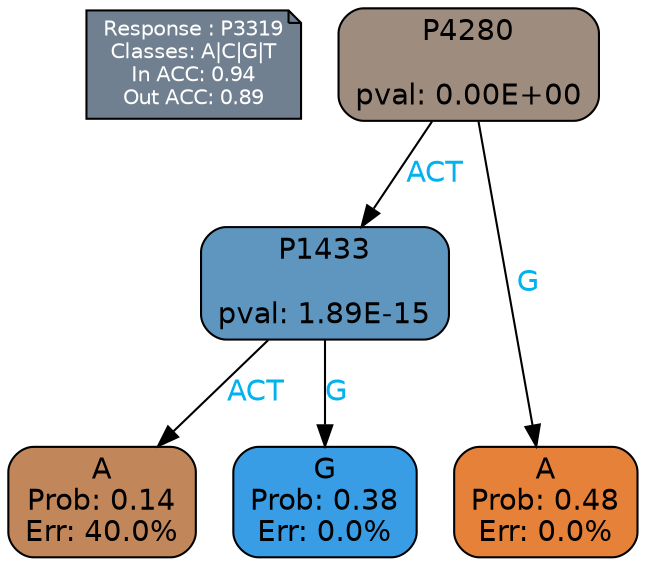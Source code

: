 digraph Tree {
node [shape=box, style="filled, rounded", color="black", fontname=helvetica] ;
graph [ranksep=equally, splines=polylines, bgcolor=transparent, dpi=600] ;
edge [fontname=helvetica] ;
LEGEND [label="Response : P3319
Classes: A|C|G|T
In ACC: 0.94
Out ACC: 0.89
",shape=note,align=left,style=filled,fillcolor="slategray",fontcolor="white",fontsize=10];1 [label="P4280

pval: 0.00E+00", fillcolor="#9e8c7f"] ;
2 [label="P1433

pval: 1.89E-15", fillcolor="#5e96bf"] ;
3 [label="A
Prob: 0.14
Err: 40.0%", fillcolor="#c2865b"] ;
4 [label="G
Prob: 0.38
Err: 0.0%", fillcolor="#399de5"] ;
5 [label="A
Prob: 0.48
Err: 0.0%", fillcolor="#e58139"] ;
1 -> 2 [label="ACT",fontcolor=deepskyblue2] ;
1 -> 5 [label="G",fontcolor=deepskyblue2] ;
2 -> 3 [label="ACT",fontcolor=deepskyblue2] ;
2 -> 4 [label="G",fontcolor=deepskyblue2] ;
{rank = same; 3;4;5;}{rank = same; LEGEND;1;}}